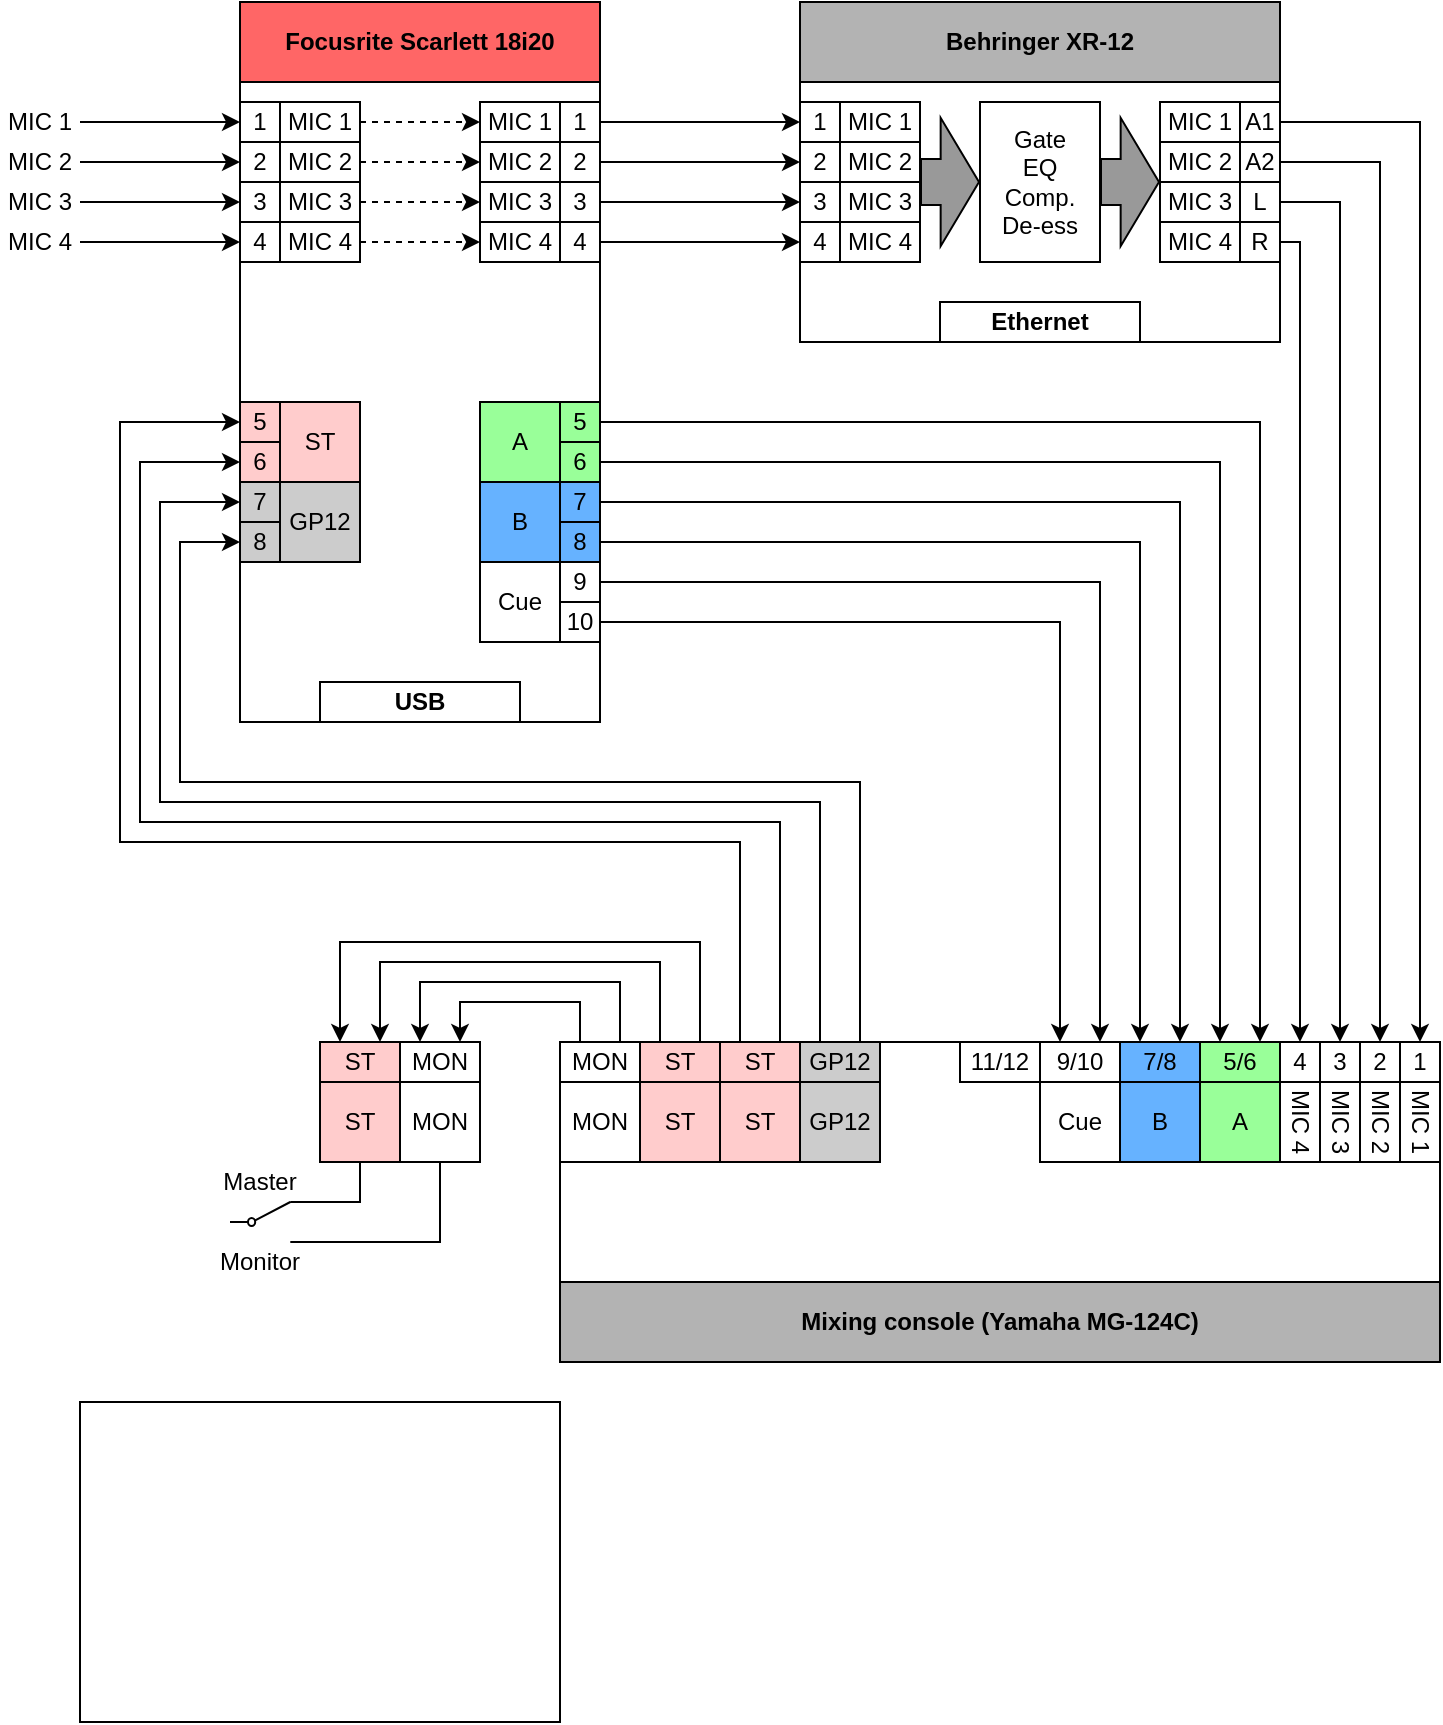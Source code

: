 <mxfile version="23.1.2" type="github">
  <diagram name="Page-1" id="0K96PLR1MvwcvA66zJDP">
    <mxGraphModel dx="1195" dy="652" grid="1" gridSize="10" guides="1" tooltips="1" connect="1" arrows="1" fold="1" page="1" pageScale="1" pageWidth="827" pageHeight="1169" math="0" shadow="0">
      <root>
        <mxCell id="0" />
        <mxCell id="1" parent="0" />
        <mxCell id="LLZa8NrfcR5FdUvXYqES-100" value="" style="rounded=0;whiteSpace=wrap;html=1;" vertex="1" parent="1">
          <mxGeometry x="80" y="740" width="240" height="160" as="geometry" />
        </mxCell>
        <mxCell id="ClxdacUayqJ115TwOgRP-128" value="" style="group" parent="1" vertex="1" connectable="0">
          <mxGeometry x="440" y="40" width="240" height="170" as="geometry" />
        </mxCell>
        <mxCell id="ClxdacUayqJ115TwOgRP-86" value="" style="rounded=0;whiteSpace=wrap;html=1;fillColor=#FFFFFF;container=0;" parent="ClxdacUayqJ115TwOgRP-128" vertex="1">
          <mxGeometry y="40" width="240" height="130" as="geometry" />
        </mxCell>
        <mxCell id="ClxdacUayqJ115TwOgRP-87" value="1" style="rounded=0;whiteSpace=wrap;html=1;container=0;" parent="ClxdacUayqJ115TwOgRP-128" vertex="1">
          <mxGeometry y="50" width="20" height="20" as="geometry" />
        </mxCell>
        <mxCell id="ClxdacUayqJ115TwOgRP-88" value="2" style="rounded=0;whiteSpace=wrap;html=1;container=0;" parent="ClxdacUayqJ115TwOgRP-128" vertex="1">
          <mxGeometry y="70" width="20" height="20" as="geometry" />
        </mxCell>
        <mxCell id="ClxdacUayqJ115TwOgRP-89" value="3" style="rounded=0;whiteSpace=wrap;html=1;container=0;" parent="ClxdacUayqJ115TwOgRP-128" vertex="1">
          <mxGeometry y="90" width="20" height="20" as="geometry" />
        </mxCell>
        <mxCell id="ClxdacUayqJ115TwOgRP-90" value="4" style="rounded=0;whiteSpace=wrap;html=1;container=0;" parent="ClxdacUayqJ115TwOgRP-128" vertex="1">
          <mxGeometry y="110" width="20" height="20" as="geometry" />
        </mxCell>
        <mxCell id="ClxdacUayqJ115TwOgRP-95" value="A1" style="rounded=0;whiteSpace=wrap;html=1;container=0;" parent="ClxdacUayqJ115TwOgRP-128" vertex="1">
          <mxGeometry x="220" y="50" width="20" height="20" as="geometry" />
        </mxCell>
        <mxCell id="ClxdacUayqJ115TwOgRP-96" value="A2" style="rounded=0;whiteSpace=wrap;html=1;container=0;" parent="ClxdacUayqJ115TwOgRP-128" vertex="1">
          <mxGeometry x="220" y="70" width="20" height="20" as="geometry" />
        </mxCell>
        <mxCell id="ClxdacUayqJ115TwOgRP-97" value="L" style="rounded=0;whiteSpace=wrap;html=1;container=0;" parent="ClxdacUayqJ115TwOgRP-128" vertex="1">
          <mxGeometry x="220" y="90" width="20" height="20" as="geometry" />
        </mxCell>
        <mxCell id="ClxdacUayqJ115TwOgRP-98" value="R" style="rounded=0;whiteSpace=wrap;html=1;container=0;" parent="ClxdacUayqJ115TwOgRP-128" vertex="1">
          <mxGeometry x="220" y="110" width="20" height="20" as="geometry" />
        </mxCell>
        <mxCell id="ClxdacUayqJ115TwOgRP-105" value="&lt;div&gt;Ethernet&lt;/div&gt;" style="rounded=0;whiteSpace=wrap;html=1;container=0;fontStyle=1" parent="ClxdacUayqJ115TwOgRP-128" vertex="1">
          <mxGeometry x="70" y="150" width="100" height="20" as="geometry" />
        </mxCell>
        <mxCell id="ClxdacUayqJ115TwOgRP-106" value="&lt;b&gt;Behringer XR-12&lt;/b&gt;" style="rounded=0;whiteSpace=wrap;html=1;fillColor=#B3B3B3;container=0;" parent="ClxdacUayqJ115TwOgRP-128" vertex="1">
          <mxGeometry width="240" height="40" as="geometry" />
        </mxCell>
        <mxCell id="ClxdacUayqJ115TwOgRP-107" value="MIC 1" style="rounded=0;whiteSpace=wrap;html=1;container=0;" parent="ClxdacUayqJ115TwOgRP-128" vertex="1">
          <mxGeometry x="20" y="50" width="40" height="20" as="geometry" />
        </mxCell>
        <mxCell id="ClxdacUayqJ115TwOgRP-108" value="MIC 2" style="rounded=0;whiteSpace=wrap;html=1;container=0;" parent="ClxdacUayqJ115TwOgRP-128" vertex="1">
          <mxGeometry x="20" y="70" width="40" height="20" as="geometry" />
        </mxCell>
        <mxCell id="ClxdacUayqJ115TwOgRP-109" value="MIC 3" style="rounded=0;whiteSpace=wrap;html=1;container=0;" parent="ClxdacUayqJ115TwOgRP-128" vertex="1">
          <mxGeometry x="20" y="90" width="40" height="20" as="geometry" />
        </mxCell>
        <mxCell id="ClxdacUayqJ115TwOgRP-110" value="MIC 4" style="rounded=0;whiteSpace=wrap;html=1;container=0;" parent="ClxdacUayqJ115TwOgRP-128" vertex="1">
          <mxGeometry x="20" y="110" width="40" height="20" as="geometry" />
        </mxCell>
        <mxCell id="ClxdacUayqJ115TwOgRP-113" value="MIC 1" style="rounded=0;whiteSpace=wrap;html=1;container=0;" parent="ClxdacUayqJ115TwOgRP-128" vertex="1">
          <mxGeometry x="180" y="50" width="40" height="20" as="geometry" />
        </mxCell>
        <mxCell id="ClxdacUayqJ115TwOgRP-115" value="MIC 2" style="rounded=0;whiteSpace=wrap;html=1;container=0;" parent="ClxdacUayqJ115TwOgRP-128" vertex="1">
          <mxGeometry x="180" y="70" width="40" height="20" as="geometry" />
        </mxCell>
        <mxCell id="ClxdacUayqJ115TwOgRP-117" value="MIC 3" style="rounded=0;whiteSpace=wrap;html=1;container=0;" parent="ClxdacUayqJ115TwOgRP-128" vertex="1">
          <mxGeometry x="180" y="90" width="40" height="20" as="geometry" />
        </mxCell>
        <mxCell id="ClxdacUayqJ115TwOgRP-119" value="MIC 4" style="rounded=0;whiteSpace=wrap;html=1;container=0;" parent="ClxdacUayqJ115TwOgRP-128" vertex="1">
          <mxGeometry x="180" y="110" width="40" height="20" as="geometry" />
        </mxCell>
        <mxCell id="ClxdacUayqJ115TwOgRP-124" value="Gate&lt;br&gt;EQ&lt;br&gt;Comp.&lt;br&gt;De-ess" style="rounded=0;whiteSpace=wrap;html=1;" parent="ClxdacUayqJ115TwOgRP-128" vertex="1">
          <mxGeometry x="90" y="50" width="60" height="80" as="geometry" />
        </mxCell>
        <mxCell id="ClxdacUayqJ115TwOgRP-126" value="" style="shape=flexArrow;endArrow=classic;html=1;rounded=0;exitX=1;exitY=0;exitDx=0;exitDy=0;entryX=0;entryY=0.5;entryDx=0;entryDy=0;endWidth=40.29;endSize=6.058;width=22.899;strokeColor=#000000;fillColor=#999999;" parent="ClxdacUayqJ115TwOgRP-128" source="ClxdacUayqJ115TwOgRP-109" target="ClxdacUayqJ115TwOgRP-124" edge="1">
          <mxGeometry width="50" height="50" relative="1" as="geometry">
            <mxPoint x="80" y="160" as="sourcePoint" />
            <mxPoint x="130" y="110" as="targetPoint" />
          </mxGeometry>
        </mxCell>
        <mxCell id="ClxdacUayqJ115TwOgRP-127" value="" style="shape=flexArrow;endArrow=classic;html=1;rounded=0;exitX=1;exitY=0.5;exitDx=0;exitDy=0;endWidth=40.29;endSize=6.058;width=22.899;strokeColor=#000000;fillColor=#999999;" parent="ClxdacUayqJ115TwOgRP-128" source="ClxdacUayqJ115TwOgRP-124" edge="1">
          <mxGeometry width="50" height="50" relative="1" as="geometry">
            <mxPoint x="170" y="89.71" as="sourcePoint" />
            <mxPoint x="180" y="90" as="targetPoint" />
          </mxGeometry>
        </mxCell>
        <mxCell id="ClxdacUayqJ115TwOgRP-129" value="" style="group" parent="1" vertex="1" connectable="0">
          <mxGeometry x="160" y="40" width="180" height="360" as="geometry" />
        </mxCell>
        <mxCell id="ClxdacUayqJ115TwOgRP-20" value="" style="rounded=0;whiteSpace=wrap;html=1;fillColor=#FFFFFF;container=0;" parent="ClxdacUayqJ115TwOgRP-129" vertex="1">
          <mxGeometry y="40" width="180" height="320" as="geometry" />
        </mxCell>
        <mxCell id="ClxdacUayqJ115TwOgRP-21" value="1" style="rounded=0;whiteSpace=wrap;html=1;container=0;" parent="ClxdacUayqJ115TwOgRP-129" vertex="1">
          <mxGeometry y="50" width="20" height="20" as="geometry" />
        </mxCell>
        <mxCell id="ClxdacUayqJ115TwOgRP-22" value="2" style="rounded=0;whiteSpace=wrap;html=1;container=0;" parent="ClxdacUayqJ115TwOgRP-129" vertex="1">
          <mxGeometry y="70" width="20" height="20" as="geometry" />
        </mxCell>
        <mxCell id="ClxdacUayqJ115TwOgRP-23" value="3" style="rounded=0;whiteSpace=wrap;html=1;container=0;" parent="ClxdacUayqJ115TwOgRP-129" vertex="1">
          <mxGeometry y="90" width="20" height="20" as="geometry" />
        </mxCell>
        <mxCell id="ClxdacUayqJ115TwOgRP-24" value="4" style="rounded=0;whiteSpace=wrap;html=1;container=0;" parent="ClxdacUayqJ115TwOgRP-129" vertex="1">
          <mxGeometry y="110" width="20" height="20" as="geometry" />
        </mxCell>
        <mxCell id="ClxdacUayqJ115TwOgRP-25" value="5" style="rounded=0;whiteSpace=wrap;html=1;fillColor=#FFCCCC;container=0;" parent="ClxdacUayqJ115TwOgRP-129" vertex="1">
          <mxGeometry y="200" width="20" height="20" as="geometry" />
        </mxCell>
        <mxCell id="ClxdacUayqJ115TwOgRP-26" value="6" style="rounded=0;whiteSpace=wrap;html=1;fillColor=#FFCCCC;container=0;" parent="ClxdacUayqJ115TwOgRP-129" vertex="1">
          <mxGeometry y="220" width="20" height="20" as="geometry" />
        </mxCell>
        <mxCell id="ClxdacUayqJ115TwOgRP-27" value="7" style="rounded=0;whiteSpace=wrap;html=1;fillColor=#CCCCCC;container=0;" parent="ClxdacUayqJ115TwOgRP-129" vertex="1">
          <mxGeometry y="240" width="20" height="20" as="geometry" />
        </mxCell>
        <mxCell id="ClxdacUayqJ115TwOgRP-28" value="8" style="rounded=0;whiteSpace=wrap;html=1;fillColor=#CCCCCC;container=0;" parent="ClxdacUayqJ115TwOgRP-129" vertex="1">
          <mxGeometry y="260" width="20" height="20" as="geometry" />
        </mxCell>
        <mxCell id="ClxdacUayqJ115TwOgRP-29" value="1" style="rounded=0;whiteSpace=wrap;html=1;container=0;" parent="ClxdacUayqJ115TwOgRP-129" vertex="1">
          <mxGeometry x="160" y="50" width="20" height="20" as="geometry" />
        </mxCell>
        <mxCell id="ClxdacUayqJ115TwOgRP-30" value="2" style="rounded=0;whiteSpace=wrap;html=1;container=0;" parent="ClxdacUayqJ115TwOgRP-129" vertex="1">
          <mxGeometry x="160" y="70" width="20" height="20" as="geometry" />
        </mxCell>
        <mxCell id="ClxdacUayqJ115TwOgRP-31" value="3" style="rounded=0;whiteSpace=wrap;html=1;container=0;" parent="ClxdacUayqJ115TwOgRP-129" vertex="1">
          <mxGeometry x="160" y="90" width="20" height="20" as="geometry" />
        </mxCell>
        <mxCell id="ClxdacUayqJ115TwOgRP-32" value="4" style="rounded=0;whiteSpace=wrap;html=1;container=0;" parent="ClxdacUayqJ115TwOgRP-129" vertex="1">
          <mxGeometry x="160" y="110" width="20" height="20" as="geometry" />
        </mxCell>
        <mxCell id="ClxdacUayqJ115TwOgRP-39" value="USB" style="rounded=0;whiteSpace=wrap;html=1;container=0;fontStyle=1" parent="ClxdacUayqJ115TwOgRP-129" vertex="1">
          <mxGeometry x="40" y="340" width="100" height="20" as="geometry" />
        </mxCell>
        <mxCell id="ClxdacUayqJ115TwOgRP-40" value="&lt;div&gt;&lt;b&gt;Focusrite Scarlett 18i20 &lt;br&gt;&lt;/b&gt;&lt;/div&gt;" style="rounded=0;whiteSpace=wrap;html=1;fillColor=#FF6666;container=0;" parent="ClxdacUayqJ115TwOgRP-129" vertex="1">
          <mxGeometry width="180" height="40" as="geometry" />
        </mxCell>
        <mxCell id="ClxdacUayqJ115TwOgRP-64" value="MIC 1" style="rounded=0;whiteSpace=wrap;html=1;container=0;" parent="ClxdacUayqJ115TwOgRP-129" vertex="1">
          <mxGeometry x="20" y="50" width="40" height="20" as="geometry" />
        </mxCell>
        <mxCell id="ClxdacUayqJ115TwOgRP-65" value="MIC 2" style="rounded=0;whiteSpace=wrap;html=1;container=0;" parent="ClxdacUayqJ115TwOgRP-129" vertex="1">
          <mxGeometry x="20" y="70" width="40" height="20" as="geometry" />
        </mxCell>
        <mxCell id="ClxdacUayqJ115TwOgRP-66" value="MIC 3" style="rounded=0;whiteSpace=wrap;html=1;container=0;" parent="ClxdacUayqJ115TwOgRP-129" vertex="1">
          <mxGeometry x="20" y="90" width="40" height="20" as="geometry" />
        </mxCell>
        <mxCell id="ClxdacUayqJ115TwOgRP-67" value="MIC 4" style="rounded=0;whiteSpace=wrap;html=1;container=0;" parent="ClxdacUayqJ115TwOgRP-129" vertex="1">
          <mxGeometry x="20" y="110" width="40" height="20" as="geometry" />
        </mxCell>
        <mxCell id="ClxdacUayqJ115TwOgRP-68" value="ST" style="rounded=0;whiteSpace=wrap;html=1;fillColor=#FFCCCC;container=0;" parent="ClxdacUayqJ115TwOgRP-129" vertex="1">
          <mxGeometry x="20" y="200" width="40" height="40" as="geometry" />
        </mxCell>
        <mxCell id="ClxdacUayqJ115TwOgRP-69" value="GP12" style="rounded=0;whiteSpace=wrap;html=1;fillColor=#CCCCCC;container=0;" parent="ClxdacUayqJ115TwOgRP-129" vertex="1">
          <mxGeometry x="20" y="240" width="40" height="40" as="geometry" />
        </mxCell>
        <mxCell id="ClxdacUayqJ115TwOgRP-70" value="MIC 1" style="rounded=0;whiteSpace=wrap;html=1;container=0;" parent="ClxdacUayqJ115TwOgRP-129" vertex="1">
          <mxGeometry x="120" y="50" width="40" height="20" as="geometry" />
        </mxCell>
        <mxCell id="ClxdacUayqJ115TwOgRP-75" style="edgeStyle=orthogonalEdgeStyle;rounded=0;orthogonalLoop=1;jettySize=auto;html=1;exitX=1;exitY=0.5;exitDx=0;exitDy=0;entryX=0;entryY=0.5;entryDx=0;entryDy=0;dashed=1;" parent="ClxdacUayqJ115TwOgRP-129" source="ClxdacUayqJ115TwOgRP-64" target="ClxdacUayqJ115TwOgRP-70" edge="1">
          <mxGeometry relative="1" as="geometry" />
        </mxCell>
        <mxCell id="ClxdacUayqJ115TwOgRP-71" value="MIC 2" style="rounded=0;whiteSpace=wrap;html=1;container=0;" parent="ClxdacUayqJ115TwOgRP-129" vertex="1">
          <mxGeometry x="120" y="70" width="40" height="20" as="geometry" />
        </mxCell>
        <mxCell id="ClxdacUayqJ115TwOgRP-77" style="edgeStyle=orthogonalEdgeStyle;rounded=0;orthogonalLoop=1;jettySize=auto;html=1;exitX=1;exitY=0.5;exitDx=0;exitDy=0;entryX=0;entryY=0.5;entryDx=0;entryDy=0;dashed=1;" parent="ClxdacUayqJ115TwOgRP-129" source="ClxdacUayqJ115TwOgRP-65" target="ClxdacUayqJ115TwOgRP-71" edge="1">
          <mxGeometry relative="1" as="geometry" />
        </mxCell>
        <mxCell id="ClxdacUayqJ115TwOgRP-72" value="MIC 3" style="rounded=0;whiteSpace=wrap;html=1;container=0;" parent="ClxdacUayqJ115TwOgRP-129" vertex="1">
          <mxGeometry x="120" y="90" width="40" height="20" as="geometry" />
        </mxCell>
        <mxCell id="ClxdacUayqJ115TwOgRP-78" style="edgeStyle=orthogonalEdgeStyle;rounded=0;orthogonalLoop=1;jettySize=auto;html=1;exitX=1;exitY=0.5;exitDx=0;exitDy=0;entryX=0;entryY=0.5;entryDx=0;entryDy=0;dashed=1;" parent="ClxdacUayqJ115TwOgRP-129" source="ClxdacUayqJ115TwOgRP-66" target="ClxdacUayqJ115TwOgRP-72" edge="1">
          <mxGeometry relative="1" as="geometry" />
        </mxCell>
        <mxCell id="ClxdacUayqJ115TwOgRP-73" value="MIC 4" style="rounded=0;whiteSpace=wrap;html=1;container=0;" parent="ClxdacUayqJ115TwOgRP-129" vertex="1">
          <mxGeometry x="120" y="110" width="40" height="20" as="geometry" />
        </mxCell>
        <mxCell id="ClxdacUayqJ115TwOgRP-79" style="edgeStyle=orthogonalEdgeStyle;rounded=0;orthogonalLoop=1;jettySize=auto;html=1;exitX=1;exitY=0.5;exitDx=0;exitDy=0;entryX=0;entryY=0.5;entryDx=0;entryDy=0;dashed=1;" parent="ClxdacUayqJ115TwOgRP-129" source="ClxdacUayqJ115TwOgRP-67" target="ClxdacUayqJ115TwOgRP-73" edge="1">
          <mxGeometry relative="1" as="geometry" />
        </mxCell>
        <mxCell id="LLZa8NrfcR5FdUvXYqES-68" value="" style="group" vertex="1" connectable="0" parent="ClxdacUayqJ115TwOgRP-129">
          <mxGeometry x="120" y="200" width="60" height="40" as="geometry" />
        </mxCell>
        <mxCell id="ClxdacUayqJ115TwOgRP-33" value="5" style="rounded=0;whiteSpace=wrap;html=1;fillColor=#99FF99;container=0;" parent="LLZa8NrfcR5FdUvXYqES-68" vertex="1">
          <mxGeometry x="40" width="20" height="20" as="geometry" />
        </mxCell>
        <mxCell id="ClxdacUayqJ115TwOgRP-34" value="6" style="rounded=0;whiteSpace=wrap;html=1;fillColor=#99FF99;container=0;" parent="LLZa8NrfcR5FdUvXYqES-68" vertex="1">
          <mxGeometry x="40" y="20" width="20" height="20" as="geometry" />
        </mxCell>
        <mxCell id="ClxdacUayqJ115TwOgRP-80" value="A" style="rounded=0;whiteSpace=wrap;html=1;fillColor=#99FF99;container=0;" parent="LLZa8NrfcR5FdUvXYqES-68" vertex="1">
          <mxGeometry width="40" height="40" as="geometry" />
        </mxCell>
        <mxCell id="LLZa8NrfcR5FdUvXYqES-69" value="" style="group" vertex="1" connectable="0" parent="ClxdacUayqJ115TwOgRP-129">
          <mxGeometry x="120" y="240" width="60" height="40" as="geometry" />
        </mxCell>
        <mxCell id="ClxdacUayqJ115TwOgRP-35" value="7" style="rounded=0;whiteSpace=wrap;html=1;fillColor=#66B2FF;container=0;" parent="LLZa8NrfcR5FdUvXYqES-69" vertex="1">
          <mxGeometry x="40" width="20" height="20" as="geometry" />
        </mxCell>
        <mxCell id="ClxdacUayqJ115TwOgRP-36" value="8" style="rounded=0;whiteSpace=wrap;html=1;fillColor=#66B2FF;container=0;" parent="LLZa8NrfcR5FdUvXYqES-69" vertex="1">
          <mxGeometry x="40" y="20" width="20" height="20" as="geometry" />
        </mxCell>
        <mxCell id="ClxdacUayqJ115TwOgRP-81" value="B" style="rounded=0;whiteSpace=wrap;html=1;fillColor=#66B2FF;container=0;" parent="LLZa8NrfcR5FdUvXYqES-69" vertex="1">
          <mxGeometry width="40" height="40" as="geometry" />
        </mxCell>
        <mxCell id="LLZa8NrfcR5FdUvXYqES-70" value="" style="group" vertex="1" connectable="0" parent="ClxdacUayqJ115TwOgRP-129">
          <mxGeometry x="120" y="280" width="60" height="40" as="geometry" />
        </mxCell>
        <mxCell id="ClxdacUayqJ115TwOgRP-37" value="9" style="rounded=0;whiteSpace=wrap;html=1;container=0;" parent="LLZa8NrfcR5FdUvXYqES-70" vertex="1">
          <mxGeometry x="40" width="20" height="20" as="geometry" />
        </mxCell>
        <mxCell id="ClxdacUayqJ115TwOgRP-38" value="10" style="rounded=0;whiteSpace=wrap;html=1;container=0;" parent="LLZa8NrfcR5FdUvXYqES-70" vertex="1">
          <mxGeometry x="40" y="20" width="20" height="20" as="geometry" />
        </mxCell>
        <mxCell id="ClxdacUayqJ115TwOgRP-82" value="&lt;div&gt;Cue&lt;/div&gt;" style="rounded=0;whiteSpace=wrap;html=1;fillColor=default;container=0;" parent="LLZa8NrfcR5FdUvXYqES-70" vertex="1">
          <mxGeometry width="40" height="40" as="geometry" />
        </mxCell>
        <mxCell id="LLZa8NrfcR5FdUvXYqES-32" style="edgeStyle=orthogonalEdgeStyle;rounded=0;orthogonalLoop=1;jettySize=auto;html=1;exitX=1;exitY=0.5;exitDx=0;exitDy=0;entryX=0;entryY=0.5;entryDx=0;entryDy=0;" edge="1" parent="1" source="ClxdacUayqJ115TwOgRP-29" target="ClxdacUayqJ115TwOgRP-87">
          <mxGeometry relative="1" as="geometry" />
        </mxCell>
        <mxCell id="LLZa8NrfcR5FdUvXYqES-33" style="edgeStyle=orthogonalEdgeStyle;rounded=0;orthogonalLoop=1;jettySize=auto;html=1;exitX=1;exitY=0.5;exitDx=0;exitDy=0;entryX=0;entryY=0.5;entryDx=0;entryDy=0;" edge="1" parent="1" source="ClxdacUayqJ115TwOgRP-30" target="ClxdacUayqJ115TwOgRP-88">
          <mxGeometry relative="1" as="geometry" />
        </mxCell>
        <mxCell id="LLZa8NrfcR5FdUvXYqES-34" style="edgeStyle=orthogonalEdgeStyle;rounded=0;orthogonalLoop=1;jettySize=auto;html=1;exitX=1;exitY=0.5;exitDx=0;exitDy=0;entryX=0;entryY=0.5;entryDx=0;entryDy=0;" edge="1" parent="1" source="ClxdacUayqJ115TwOgRP-31" target="ClxdacUayqJ115TwOgRP-89">
          <mxGeometry relative="1" as="geometry" />
        </mxCell>
        <mxCell id="LLZa8NrfcR5FdUvXYqES-35" style="edgeStyle=orthogonalEdgeStyle;rounded=0;orthogonalLoop=1;jettySize=auto;html=1;exitX=1;exitY=0.5;exitDx=0;exitDy=0;entryX=0;entryY=0.5;entryDx=0;entryDy=0;" edge="1" parent="1" source="ClxdacUayqJ115TwOgRP-32" target="ClxdacUayqJ115TwOgRP-90">
          <mxGeometry relative="1" as="geometry" />
        </mxCell>
        <mxCell id="LLZa8NrfcR5FdUvXYqES-36" style="edgeStyle=orthogonalEdgeStyle;rounded=0;orthogonalLoop=1;jettySize=auto;html=1;exitX=1;exitY=0.5;exitDx=0;exitDy=0;entryX=0.5;entryY=0;entryDx=0;entryDy=0;" edge="1" parent="1" source="ClxdacUayqJ115TwOgRP-95" target="LLZa8NrfcR5FdUvXYqES-1">
          <mxGeometry relative="1" as="geometry">
            <Array as="points">
              <mxPoint x="750" y="100" />
            </Array>
          </mxGeometry>
        </mxCell>
        <mxCell id="LLZa8NrfcR5FdUvXYqES-37" style="edgeStyle=orthogonalEdgeStyle;rounded=0;orthogonalLoop=1;jettySize=auto;html=1;exitX=1;exitY=0.5;exitDx=0;exitDy=0;entryX=0.5;entryY=0;entryDx=0;entryDy=0;" edge="1" parent="1" source="ClxdacUayqJ115TwOgRP-96" target="LLZa8NrfcR5FdUvXYqES-2">
          <mxGeometry relative="1" as="geometry">
            <Array as="points">
              <mxPoint x="730" y="120" />
            </Array>
          </mxGeometry>
        </mxCell>
        <mxCell id="LLZa8NrfcR5FdUvXYqES-38" style="edgeStyle=orthogonalEdgeStyle;rounded=0;orthogonalLoop=1;jettySize=auto;html=1;exitX=1;exitY=0.5;exitDx=0;exitDy=0;entryX=0.5;entryY=0;entryDx=0;entryDy=0;" edge="1" parent="1" source="ClxdacUayqJ115TwOgRP-97" target="LLZa8NrfcR5FdUvXYqES-3">
          <mxGeometry relative="1" as="geometry">
            <mxPoint x="760" y="390" as="targetPoint" />
            <Array as="points">
              <mxPoint x="710" y="140" />
            </Array>
          </mxGeometry>
        </mxCell>
        <mxCell id="LLZa8NrfcR5FdUvXYqES-39" style="edgeStyle=orthogonalEdgeStyle;rounded=0;orthogonalLoop=1;jettySize=auto;html=1;exitX=1;exitY=0.5;exitDx=0;exitDy=0;entryX=0.5;entryY=0;entryDx=0;entryDy=0;" edge="1" parent="1" source="ClxdacUayqJ115TwOgRP-98" target="LLZa8NrfcR5FdUvXYqES-4">
          <mxGeometry relative="1" as="geometry">
            <Array as="points">
              <mxPoint x="690" y="160" />
            </Array>
          </mxGeometry>
        </mxCell>
        <mxCell id="LLZa8NrfcR5FdUvXYqES-74" style="edgeStyle=orthogonalEdgeStyle;rounded=0;orthogonalLoop=1;jettySize=auto;html=1;exitX=1;exitY=0.5;exitDx=0;exitDy=0;entryX=0.25;entryY=0;entryDx=0;entryDy=0;" edge="1" parent="1" source="ClxdacUayqJ115TwOgRP-38" target="LLZa8NrfcR5FdUvXYqES-19">
          <mxGeometry relative="1" as="geometry" />
        </mxCell>
        <mxCell id="LLZa8NrfcR5FdUvXYqES-75" style="edgeStyle=orthogonalEdgeStyle;rounded=0;orthogonalLoop=1;jettySize=auto;html=1;exitX=1;exitY=0.5;exitDx=0;exitDy=0;entryX=0.75;entryY=0;entryDx=0;entryDy=0;" edge="1" parent="1" source="ClxdacUayqJ115TwOgRP-37" target="LLZa8NrfcR5FdUvXYqES-19">
          <mxGeometry relative="1" as="geometry" />
        </mxCell>
        <mxCell id="LLZa8NrfcR5FdUvXYqES-76" style="edgeStyle=orthogonalEdgeStyle;rounded=0;orthogonalLoop=1;jettySize=auto;html=1;exitX=1;exitY=0.5;exitDx=0;exitDy=0;entryX=0.25;entryY=0;entryDx=0;entryDy=0;" edge="1" parent="1" source="ClxdacUayqJ115TwOgRP-36" target="LLZa8NrfcR5FdUvXYqES-17">
          <mxGeometry relative="1" as="geometry" />
        </mxCell>
        <mxCell id="LLZa8NrfcR5FdUvXYqES-77" style="edgeStyle=orthogonalEdgeStyle;rounded=0;orthogonalLoop=1;jettySize=auto;html=1;exitX=1;exitY=0.5;exitDx=0;exitDy=0;entryX=0.75;entryY=0;entryDx=0;entryDy=0;" edge="1" parent="1" source="ClxdacUayqJ115TwOgRP-35" target="LLZa8NrfcR5FdUvXYqES-17">
          <mxGeometry relative="1" as="geometry" />
        </mxCell>
        <mxCell id="LLZa8NrfcR5FdUvXYqES-78" style="edgeStyle=orthogonalEdgeStyle;rounded=0;orthogonalLoop=1;jettySize=auto;html=1;exitX=1;exitY=0.5;exitDx=0;exitDy=0;entryX=0.25;entryY=0;entryDx=0;entryDy=0;" edge="1" parent="1" source="ClxdacUayqJ115TwOgRP-34" target="LLZa8NrfcR5FdUvXYqES-15">
          <mxGeometry relative="1" as="geometry" />
        </mxCell>
        <mxCell id="LLZa8NrfcR5FdUvXYqES-79" style="edgeStyle=orthogonalEdgeStyle;rounded=0;orthogonalLoop=1;jettySize=auto;html=1;exitX=1;exitY=0.5;exitDx=0;exitDy=0;entryX=0.75;entryY=0;entryDx=0;entryDy=0;" edge="1" parent="1" source="ClxdacUayqJ115TwOgRP-33" target="LLZa8NrfcR5FdUvXYqES-15">
          <mxGeometry relative="1" as="geometry" />
        </mxCell>
        <mxCell id="LLZa8NrfcR5FdUvXYqES-81" style="edgeStyle=orthogonalEdgeStyle;rounded=0;orthogonalLoop=1;jettySize=auto;html=1;exitX=0.75;exitY=0;exitDx=0;exitDy=0;entryX=0;entryY=0.5;entryDx=0;entryDy=0;" edge="1" parent="1" source="LLZa8NrfcR5FdUvXYqES-25" target="ClxdacUayqJ115TwOgRP-28">
          <mxGeometry relative="1" as="geometry">
            <Array as="points">
              <mxPoint x="470" y="430" />
              <mxPoint x="130" y="430" />
              <mxPoint x="130" y="310" />
            </Array>
          </mxGeometry>
        </mxCell>
        <mxCell id="LLZa8NrfcR5FdUvXYqES-82" style="edgeStyle=orthogonalEdgeStyle;rounded=0;orthogonalLoop=1;jettySize=auto;html=1;exitX=0.25;exitY=0;exitDx=0;exitDy=0;entryX=0;entryY=0.5;entryDx=0;entryDy=0;" edge="1" parent="1" source="LLZa8NrfcR5FdUvXYqES-25" target="ClxdacUayqJ115TwOgRP-27">
          <mxGeometry relative="1" as="geometry">
            <Array as="points">
              <mxPoint x="450" y="440" />
              <mxPoint x="120" y="440" />
              <mxPoint x="120" y="290" />
            </Array>
          </mxGeometry>
        </mxCell>
        <mxCell id="LLZa8NrfcR5FdUvXYqES-83" style="edgeStyle=orthogonalEdgeStyle;rounded=0;orthogonalLoop=1;jettySize=auto;html=1;exitX=0.75;exitY=0;exitDx=0;exitDy=0;entryX=0;entryY=0.5;entryDx=0;entryDy=0;" edge="1" parent="1" source="LLZa8NrfcR5FdUvXYqES-26" target="ClxdacUayqJ115TwOgRP-26">
          <mxGeometry relative="1" as="geometry">
            <Array as="points">
              <mxPoint x="430" y="450" />
              <mxPoint x="110" y="450" />
              <mxPoint x="110" y="270" />
            </Array>
          </mxGeometry>
        </mxCell>
        <mxCell id="LLZa8NrfcR5FdUvXYqES-84" style="edgeStyle=orthogonalEdgeStyle;rounded=0;orthogonalLoop=1;jettySize=auto;html=1;exitX=0.25;exitY=0;exitDx=0;exitDy=0;entryX=0;entryY=0.5;entryDx=0;entryDy=0;" edge="1" parent="1" source="LLZa8NrfcR5FdUvXYqES-26" target="ClxdacUayqJ115TwOgRP-25">
          <mxGeometry relative="1" as="geometry">
            <Array as="points">
              <mxPoint x="410" y="460" />
              <mxPoint x="100" y="460" />
              <mxPoint x="100" y="250" />
            </Array>
          </mxGeometry>
        </mxCell>
        <mxCell id="LLZa8NrfcR5FdUvXYqES-90" style="edgeStyle=orthogonalEdgeStyle;rounded=0;orthogonalLoop=1;jettySize=auto;html=1;exitX=1;exitY=0.5;exitDx=0;exitDy=0;entryX=0;entryY=0.5;entryDx=0;entryDy=0;" edge="1" parent="1" source="LLZa8NrfcR5FdUvXYqES-86" target="ClxdacUayqJ115TwOgRP-21">
          <mxGeometry relative="1" as="geometry" />
        </mxCell>
        <mxCell id="LLZa8NrfcR5FdUvXYqES-86" value="MIC 1" style="text;html=1;strokeColor=none;fillColor=none;align=center;verticalAlign=middle;whiteSpace=wrap;rounded=0;" vertex="1" parent="1">
          <mxGeometry x="40" y="90" width="40" height="20" as="geometry" />
        </mxCell>
        <mxCell id="LLZa8NrfcR5FdUvXYqES-91" style="edgeStyle=orthogonalEdgeStyle;rounded=0;orthogonalLoop=1;jettySize=auto;html=1;exitX=1;exitY=0.5;exitDx=0;exitDy=0;entryX=0;entryY=0.5;entryDx=0;entryDy=0;" edge="1" parent="1" source="LLZa8NrfcR5FdUvXYqES-87" target="ClxdacUayqJ115TwOgRP-22">
          <mxGeometry relative="1" as="geometry" />
        </mxCell>
        <mxCell id="LLZa8NrfcR5FdUvXYqES-87" value="MIC 2" style="text;html=1;strokeColor=none;fillColor=none;align=center;verticalAlign=middle;whiteSpace=wrap;rounded=0;" vertex="1" parent="1">
          <mxGeometry x="40" y="110" width="40" height="20" as="geometry" />
        </mxCell>
        <mxCell id="LLZa8NrfcR5FdUvXYqES-92" style="edgeStyle=orthogonalEdgeStyle;rounded=0;orthogonalLoop=1;jettySize=auto;html=1;exitX=1;exitY=0.5;exitDx=0;exitDy=0;entryX=0;entryY=0.5;entryDx=0;entryDy=0;" edge="1" parent="1" source="LLZa8NrfcR5FdUvXYqES-88" target="ClxdacUayqJ115TwOgRP-23">
          <mxGeometry relative="1" as="geometry" />
        </mxCell>
        <mxCell id="LLZa8NrfcR5FdUvXYqES-88" value="&lt;div&gt;MIC 3&lt;/div&gt;" style="text;html=1;strokeColor=none;fillColor=none;align=center;verticalAlign=middle;whiteSpace=wrap;rounded=0;" vertex="1" parent="1">
          <mxGeometry x="40" y="130" width="40" height="20" as="geometry" />
        </mxCell>
        <mxCell id="LLZa8NrfcR5FdUvXYqES-93" style="edgeStyle=orthogonalEdgeStyle;rounded=0;orthogonalLoop=1;jettySize=auto;html=1;exitX=1;exitY=0.5;exitDx=0;exitDy=0;entryX=0;entryY=0.5;entryDx=0;entryDy=0;" edge="1" parent="1" source="LLZa8NrfcR5FdUvXYqES-89" target="ClxdacUayqJ115TwOgRP-24">
          <mxGeometry relative="1" as="geometry" />
        </mxCell>
        <mxCell id="LLZa8NrfcR5FdUvXYqES-89" value="MIC 4" style="text;html=1;strokeColor=none;fillColor=none;align=center;verticalAlign=middle;whiteSpace=wrap;rounded=0;" vertex="1" parent="1">
          <mxGeometry x="40" y="150" width="40" height="20" as="geometry" />
        </mxCell>
        <mxCell id="LLZa8NrfcR5FdUvXYqES-20" value="11/12" style="rounded=0;whiteSpace=wrap;html=1;container=0;direction=east;" vertex="1" parent="1">
          <mxGeometry x="520" y="560" width="40" height="20" as="geometry" />
        </mxCell>
        <mxCell id="LLZa8NrfcR5FdUvXYqES-58" value="" style="group" vertex="1" connectable="0" parent="1">
          <mxGeometry x="320" y="560" width="440" height="160" as="geometry" />
        </mxCell>
        <mxCell id="ClxdacUayqJ115TwOgRP-130" value="" style="rounded=0;whiteSpace=wrap;html=1;container=0;" parent="LLZa8NrfcR5FdUvXYqES-58" vertex="1">
          <mxGeometry width="440.0" height="160" as="geometry" />
        </mxCell>
        <mxCell id="LLZa8NrfcR5FdUvXYqES-29" value="&lt;b&gt;Mixing console (Yamaha MG-124C)&lt;br&gt;&lt;/b&gt;" style="rounded=0;whiteSpace=wrap;html=1;fillColor=#B3B3B3;container=0;" vertex="1" parent="LLZa8NrfcR5FdUvXYqES-58">
          <mxGeometry y="120" width="440.0" height="40" as="geometry" />
        </mxCell>
        <mxCell id="LLZa8NrfcR5FdUvXYqES-85" value="11/12" style="rounded=0;whiteSpace=wrap;html=1;container=0;direction=east;" vertex="1" parent="LLZa8NrfcR5FdUvXYqES-58">
          <mxGeometry x="200" width="40" height="20" as="geometry" />
        </mxCell>
        <mxCell id="LLZa8NrfcR5FdUvXYqES-94" value="" style="group" vertex="1" connectable="0" parent="LLZa8NrfcR5FdUvXYqES-58">
          <mxGeometry x="40" width="40" height="60" as="geometry" />
        </mxCell>
        <mxCell id="LLZa8NrfcR5FdUvXYqES-95" value="ST" style="rounded=0;whiteSpace=wrap;html=1;container=0;direction=east;fillColor=#FFCCCC;" vertex="1" parent="LLZa8NrfcR5FdUvXYqES-94">
          <mxGeometry width="40" height="20" as="geometry" />
        </mxCell>
        <mxCell id="LLZa8NrfcR5FdUvXYqES-96" value="ST" style="rounded=0;whiteSpace=wrap;html=1;fillColor=#FFCCCC;container=0;" vertex="1" parent="LLZa8NrfcR5FdUvXYqES-94">
          <mxGeometry y="20" width="40" height="40" as="geometry" />
        </mxCell>
        <mxCell id="LLZa8NrfcR5FdUvXYqES-97" value="" style="group" vertex="1" connectable="0" parent="LLZa8NrfcR5FdUvXYqES-58">
          <mxGeometry width="40" height="60" as="geometry" />
        </mxCell>
        <mxCell id="LLZa8NrfcR5FdUvXYqES-98" value="MON" style="rounded=0;whiteSpace=wrap;html=1;container=0;direction=east;fillColor=#FFFFFF;" vertex="1" parent="LLZa8NrfcR5FdUvXYqES-97">
          <mxGeometry width="40" height="20" as="geometry" />
        </mxCell>
        <mxCell id="LLZa8NrfcR5FdUvXYqES-99" value="MON" style="rounded=0;whiteSpace=wrap;html=1;fillColor=#FFFFFF;container=0;" vertex="1" parent="LLZa8NrfcR5FdUvXYqES-97">
          <mxGeometry y="20" width="40" height="40" as="geometry" />
        </mxCell>
        <mxCell id="LLZa8NrfcR5FdUvXYqES-59" value="" style="group" vertex="1" connectable="0" parent="1">
          <mxGeometry x="400" y="560" width="40" height="60" as="geometry" />
        </mxCell>
        <mxCell id="LLZa8NrfcR5FdUvXYqES-26" value="ST" style="rounded=0;whiteSpace=wrap;html=1;container=0;direction=east;fillColor=#FFCCCC;" vertex="1" parent="LLZa8NrfcR5FdUvXYqES-59">
          <mxGeometry width="40" height="20" as="geometry" />
        </mxCell>
        <mxCell id="LLZa8NrfcR5FdUvXYqES-27" value="ST" style="rounded=0;whiteSpace=wrap;html=1;fillColor=#FFCCCC;container=0;" vertex="1" parent="LLZa8NrfcR5FdUvXYqES-59">
          <mxGeometry y="20" width="40" height="40" as="geometry" />
        </mxCell>
        <mxCell id="LLZa8NrfcR5FdUvXYqES-60" value="" style="group" vertex="1" connectable="0" parent="1">
          <mxGeometry x="440" y="560" width="40" height="60" as="geometry" />
        </mxCell>
        <mxCell id="LLZa8NrfcR5FdUvXYqES-25" value="GP12" style="rounded=0;whiteSpace=wrap;html=1;container=0;direction=east;fillColor=#CCCCCC;" vertex="1" parent="LLZa8NrfcR5FdUvXYqES-60">
          <mxGeometry width="40" height="20" as="geometry" />
        </mxCell>
        <mxCell id="LLZa8NrfcR5FdUvXYqES-28" value="GP12" style="rounded=0;whiteSpace=wrap;html=1;fillColor=#CCCCCC;container=0;" vertex="1" parent="LLZa8NrfcR5FdUvXYqES-60">
          <mxGeometry y="20" width="40" height="40" as="geometry" />
        </mxCell>
        <mxCell id="LLZa8NrfcR5FdUvXYqES-61" value="" style="group" vertex="1" connectable="0" parent="1">
          <mxGeometry x="740" y="560" width="20" height="60" as="geometry" />
        </mxCell>
        <mxCell id="LLZa8NrfcR5FdUvXYqES-1" value="1" style="rounded=0;whiteSpace=wrap;html=1;container=0;direction=east;" vertex="1" parent="LLZa8NrfcR5FdUvXYqES-61">
          <mxGeometry width="20" height="20" as="geometry" />
        </mxCell>
        <mxCell id="LLZa8NrfcR5FdUvXYqES-11" value="MIC 1" style="rounded=0;whiteSpace=wrap;html=1;container=0;direction=east;rotation=90;" vertex="1" parent="LLZa8NrfcR5FdUvXYqES-61">
          <mxGeometry x="-10" y="30" width="40" height="20" as="geometry" />
        </mxCell>
        <mxCell id="LLZa8NrfcR5FdUvXYqES-62" value="" style="group" vertex="1" connectable="0" parent="1">
          <mxGeometry x="720" y="560" width="20" height="60" as="geometry" />
        </mxCell>
        <mxCell id="LLZa8NrfcR5FdUvXYqES-2" value="2" style="rounded=0;whiteSpace=wrap;html=1;container=0;direction=east;" vertex="1" parent="LLZa8NrfcR5FdUvXYqES-62">
          <mxGeometry width="20" height="20" as="geometry" />
        </mxCell>
        <mxCell id="LLZa8NrfcR5FdUvXYqES-12" value="&lt;div&gt;MIC 2&lt;/div&gt;" style="rounded=0;whiteSpace=wrap;html=1;container=0;direction=east;rotation=90;" vertex="1" parent="LLZa8NrfcR5FdUvXYqES-62">
          <mxGeometry x="-10" y="30" width="40" height="20" as="geometry" />
        </mxCell>
        <mxCell id="LLZa8NrfcR5FdUvXYqES-63" value="" style="group" vertex="1" connectable="0" parent="1">
          <mxGeometry x="700" y="560" width="20" height="60" as="geometry" />
        </mxCell>
        <mxCell id="LLZa8NrfcR5FdUvXYqES-3" value="3" style="rounded=0;whiteSpace=wrap;html=1;container=0;direction=east;" vertex="1" parent="LLZa8NrfcR5FdUvXYqES-63">
          <mxGeometry width="20" height="20" as="geometry" />
        </mxCell>
        <mxCell id="LLZa8NrfcR5FdUvXYqES-13" value="MIC 3" style="rounded=0;whiteSpace=wrap;html=1;container=0;direction=east;rotation=90;" vertex="1" parent="LLZa8NrfcR5FdUvXYqES-63">
          <mxGeometry x="-10" y="30" width="40" height="20" as="geometry" />
        </mxCell>
        <mxCell id="LLZa8NrfcR5FdUvXYqES-64" value="" style="group" vertex="1" connectable="0" parent="1">
          <mxGeometry x="680" y="560" width="20" height="60" as="geometry" />
        </mxCell>
        <mxCell id="LLZa8NrfcR5FdUvXYqES-4" value="4" style="rounded=0;whiteSpace=wrap;html=1;container=0;direction=east;" vertex="1" parent="LLZa8NrfcR5FdUvXYqES-64">
          <mxGeometry width="20" height="20" as="geometry" />
        </mxCell>
        <mxCell id="LLZa8NrfcR5FdUvXYqES-14" value="MIC 4" style="rounded=0;whiteSpace=wrap;html=1;container=0;direction=east;rotation=90;" vertex="1" parent="LLZa8NrfcR5FdUvXYqES-64">
          <mxGeometry x="-10" y="30" width="40" height="20" as="geometry" />
        </mxCell>
        <mxCell id="LLZa8NrfcR5FdUvXYqES-65" value="" style="group" vertex="1" connectable="0" parent="1">
          <mxGeometry x="640" y="560" width="40" height="60" as="geometry" />
        </mxCell>
        <mxCell id="LLZa8NrfcR5FdUvXYqES-15" value="5/6" style="rounded=0;whiteSpace=wrap;html=1;container=0;direction=east;fillColor=#99ff99;" vertex="1" parent="LLZa8NrfcR5FdUvXYqES-65">
          <mxGeometry width="40" height="20" as="geometry" />
        </mxCell>
        <mxCell id="LLZa8NrfcR5FdUvXYqES-21" value="A" style="rounded=0;whiteSpace=wrap;html=1;fillColor=#99FF99;container=0;" vertex="1" parent="LLZa8NrfcR5FdUvXYqES-65">
          <mxGeometry y="20" width="40" height="40" as="geometry" />
        </mxCell>
        <mxCell id="LLZa8NrfcR5FdUvXYqES-66" value="" style="group" vertex="1" connectable="0" parent="1">
          <mxGeometry x="600" y="560" width="40" height="60" as="geometry" />
        </mxCell>
        <mxCell id="LLZa8NrfcR5FdUvXYqES-22" value="B" style="rounded=0;whiteSpace=wrap;html=1;fillColor=#66B2FF;container=0;" vertex="1" parent="LLZa8NrfcR5FdUvXYqES-66">
          <mxGeometry y="20" width="40" height="40" as="geometry" />
        </mxCell>
        <mxCell id="LLZa8NrfcR5FdUvXYqES-17" value="7/8" style="rounded=0;whiteSpace=wrap;html=1;container=0;direction=east;fillColor=#66B2FF;" vertex="1" parent="LLZa8NrfcR5FdUvXYqES-66">
          <mxGeometry width="40" height="20" as="geometry" />
        </mxCell>
        <mxCell id="LLZa8NrfcR5FdUvXYqES-67" value="" style="group" vertex="1" connectable="0" parent="1">
          <mxGeometry x="560" y="560" width="40" height="60" as="geometry" />
        </mxCell>
        <mxCell id="LLZa8NrfcR5FdUvXYqES-19" value="9/10" style="rounded=0;whiteSpace=wrap;html=1;container=0;direction=east;" vertex="1" parent="LLZa8NrfcR5FdUvXYqES-67">
          <mxGeometry width="40" height="20" as="geometry" />
        </mxCell>
        <mxCell id="LLZa8NrfcR5FdUvXYqES-23" value="&lt;div&gt;Cue&lt;/div&gt;" style="rounded=0;whiteSpace=wrap;html=1;fillColor=default;container=0;" vertex="1" parent="LLZa8NrfcR5FdUvXYqES-67">
          <mxGeometry y="20" width="40" height="40" as="geometry" />
        </mxCell>
        <mxCell id="LLZa8NrfcR5FdUvXYqES-101" value="" style="group" vertex="1" connectable="0" parent="1">
          <mxGeometry x="200" y="560" width="40" height="60" as="geometry" />
        </mxCell>
        <mxCell id="LLZa8NrfcR5FdUvXYqES-102" value="ST" style="rounded=0;whiteSpace=wrap;html=1;container=0;direction=east;fillColor=#FFCCCC;" vertex="1" parent="LLZa8NrfcR5FdUvXYqES-101">
          <mxGeometry width="40" height="20" as="geometry" />
        </mxCell>
        <mxCell id="LLZa8NrfcR5FdUvXYqES-103" value="ST" style="rounded=0;whiteSpace=wrap;html=1;fillColor=#FFCCCC;container=0;" vertex="1" parent="LLZa8NrfcR5FdUvXYqES-101">
          <mxGeometry y="20" width="40" height="40" as="geometry" />
        </mxCell>
        <mxCell id="LLZa8NrfcR5FdUvXYqES-104" value="" style="group" vertex="1" connectable="0" parent="1">
          <mxGeometry x="240" y="560" width="40" height="60" as="geometry" />
        </mxCell>
        <mxCell id="LLZa8NrfcR5FdUvXYqES-105" value="MON" style="rounded=0;whiteSpace=wrap;html=1;container=0;direction=east;fillColor=#FFFFFF;" vertex="1" parent="LLZa8NrfcR5FdUvXYqES-104">
          <mxGeometry width="40" height="20" as="geometry" />
        </mxCell>
        <mxCell id="LLZa8NrfcR5FdUvXYqES-106" value="MON" style="rounded=0;whiteSpace=wrap;html=1;fillColor=#FFFFFF;container=0;" vertex="1" parent="LLZa8NrfcR5FdUvXYqES-104">
          <mxGeometry y="20" width="40" height="40" as="geometry" />
        </mxCell>
        <mxCell id="LLZa8NrfcR5FdUvXYqES-111" value="" style="pointerEvents=1;verticalLabelPosition=bottom;shadow=0;dashed=0;align=center;html=1;verticalAlign=top;shape=mxgraph.electrical.electro-mechanical.twoWayContact2;elSwitchState=1;" vertex="1" parent="1">
          <mxGeometry x="155" y="640" width="45" height="20" as="geometry" />
        </mxCell>
        <mxCell id="LLZa8NrfcR5FdUvXYqES-113" style="edgeStyle=orthogonalEdgeStyle;rounded=0;orthogonalLoop=1;jettySize=auto;html=1;exitX=0.5;exitY=1;exitDx=0;exitDy=0;entryX=1;entryY=0;entryDx=0;entryDy=0;endArrow=none;endFill=0;" edge="1" parent="1" source="LLZa8NrfcR5FdUvXYqES-103" target="LLZa8NrfcR5FdUvXYqES-111">
          <mxGeometry relative="1" as="geometry">
            <Array as="points">
              <mxPoint x="220" y="640" />
            </Array>
          </mxGeometry>
        </mxCell>
        <mxCell id="LLZa8NrfcR5FdUvXYqES-114" style="edgeStyle=orthogonalEdgeStyle;rounded=0;orthogonalLoop=1;jettySize=auto;html=1;exitX=0.5;exitY=1;exitDx=0;exitDy=0;entryX=1;entryY=1;entryDx=0;entryDy=0;endArrow=none;endFill=0;" edge="1" parent="1" source="LLZa8NrfcR5FdUvXYqES-106" target="LLZa8NrfcR5FdUvXYqES-111">
          <mxGeometry relative="1" as="geometry">
            <Array as="points">
              <mxPoint x="260" y="660" />
            </Array>
          </mxGeometry>
        </mxCell>
        <mxCell id="LLZa8NrfcR5FdUvXYqES-115" style="edgeStyle=orthogonalEdgeStyle;rounded=0;orthogonalLoop=1;jettySize=auto;html=1;exitX=0.25;exitY=0;exitDx=0;exitDy=0;entryX=0.75;entryY=0;entryDx=0;entryDy=0;" edge="1" parent="1" source="LLZa8NrfcR5FdUvXYqES-98" target="LLZa8NrfcR5FdUvXYqES-105">
          <mxGeometry relative="1" as="geometry">
            <Array as="points">
              <mxPoint x="330" y="540" />
              <mxPoint x="270" y="540" />
            </Array>
          </mxGeometry>
        </mxCell>
        <mxCell id="LLZa8NrfcR5FdUvXYqES-116" style="edgeStyle=orthogonalEdgeStyle;rounded=0;orthogonalLoop=1;jettySize=auto;html=1;exitX=0.75;exitY=0;exitDx=0;exitDy=0;entryX=0.25;entryY=0;entryDx=0;entryDy=0;" edge="1" parent="1" source="LLZa8NrfcR5FdUvXYqES-98" target="LLZa8NrfcR5FdUvXYqES-105">
          <mxGeometry relative="1" as="geometry">
            <Array as="points">
              <mxPoint x="350" y="530" />
              <mxPoint x="250" y="530" />
            </Array>
          </mxGeometry>
        </mxCell>
        <mxCell id="LLZa8NrfcR5FdUvXYqES-117" style="edgeStyle=orthogonalEdgeStyle;rounded=0;orthogonalLoop=1;jettySize=auto;html=1;exitX=0.25;exitY=0;exitDx=0;exitDy=0;entryX=0.75;entryY=0;entryDx=0;entryDy=0;" edge="1" parent="1" source="LLZa8NrfcR5FdUvXYqES-95" target="LLZa8NrfcR5FdUvXYqES-102">
          <mxGeometry relative="1" as="geometry">
            <Array as="points">
              <mxPoint x="370" y="520" />
              <mxPoint x="230" y="520" />
            </Array>
          </mxGeometry>
        </mxCell>
        <mxCell id="LLZa8NrfcR5FdUvXYqES-118" style="edgeStyle=orthogonalEdgeStyle;rounded=0;orthogonalLoop=1;jettySize=auto;html=1;exitX=0.75;exitY=0;exitDx=0;exitDy=0;entryX=0.25;entryY=0;entryDx=0;entryDy=0;" edge="1" parent="1" source="LLZa8NrfcR5FdUvXYqES-95" target="LLZa8NrfcR5FdUvXYqES-102">
          <mxGeometry relative="1" as="geometry">
            <Array as="points">
              <mxPoint x="390" y="510" />
              <mxPoint x="210" y="510" />
            </Array>
          </mxGeometry>
        </mxCell>
        <mxCell id="LLZa8NrfcR5FdUvXYqES-119" value="Master" style="text;html=1;strokeColor=none;fillColor=none;align=center;verticalAlign=middle;whiteSpace=wrap;rounded=0;" vertex="1" parent="1">
          <mxGeometry x="140" y="620" width="60" height="20" as="geometry" />
        </mxCell>
        <mxCell id="LLZa8NrfcR5FdUvXYqES-120" value="Monitor" style="text;html=1;strokeColor=none;fillColor=none;align=center;verticalAlign=middle;whiteSpace=wrap;rounded=0;" vertex="1" parent="1">
          <mxGeometry x="140" y="660" width="60" height="20" as="geometry" />
        </mxCell>
      </root>
    </mxGraphModel>
  </diagram>
</mxfile>
